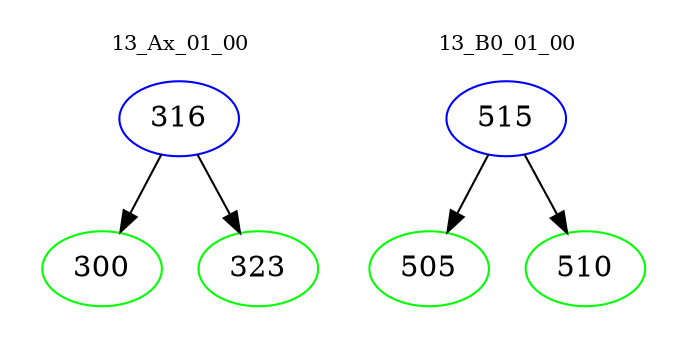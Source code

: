 digraph{
subgraph cluster_0 {
color = white
label = "13_Ax_01_00";
fontsize=10;
T0_316 [label="316", color="blue"]
T0_316 -> T0_300 [color="black"]
T0_300 [label="300", color="green"]
T0_316 -> T0_323 [color="black"]
T0_323 [label="323", color="green"]
}
subgraph cluster_1 {
color = white
label = "13_B0_01_00";
fontsize=10;
T1_515 [label="515", color="blue"]
T1_515 -> T1_505 [color="black"]
T1_505 [label="505", color="green"]
T1_515 -> T1_510 [color="black"]
T1_510 [label="510", color="green"]
}
}
